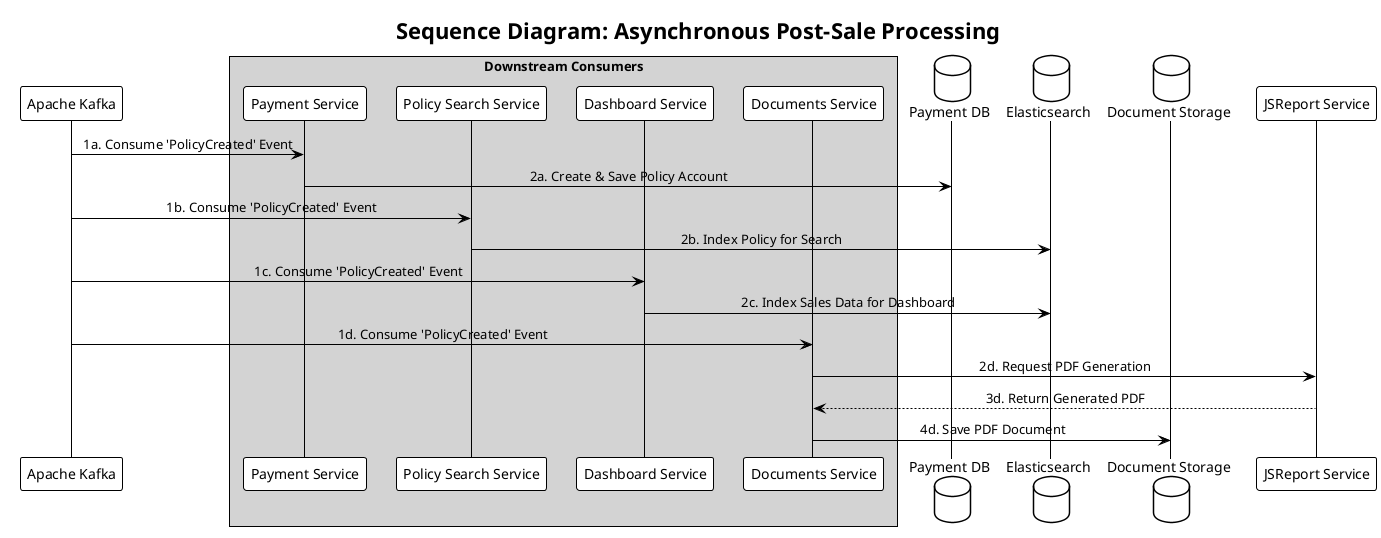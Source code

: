 @startuml
!theme plain
skinparam linetype ortho
skinparam sequenceMessageAlign center

title Sequence Diagram: Asynchronous Post-Sale Processing

participant "Apache Kafka" as kafka

box "Downstream Consumers" #LightGrey
    participant "Payment Service" as payment_service
    participant "Policy Search Service" as search_service
    participant "Dashboard Service" as dashboard_service
    participant "Documents Service" as doc_service
end box

database "Payment DB" as payment_db
database "Elasticsearch" as elastic
database "Document Storage" as doc_storage
participant "JSReport Service" as jsreport

kafka -> payment_service: 1a. Consume 'PolicyCreated' Event
payment_service -> payment_db: 2a. Create & Save Policy Account

kafka -> search_service: 1b. Consume 'PolicyCreated' Event
search_service -> elastic: 2b. Index Policy for Search

kafka -> dashboard_service: 1c. Consume 'PolicyCreated' Event
dashboard_service -> elastic: 2c. Index Sales Data for Dashboard

kafka -> doc_service: 1d. Consume 'PolicyCreated' Event
doc_service -> jsreport: 2d. Request PDF Generation
jsreport --> doc_service: 3d. Return Generated PDF
doc_service -> doc_storage: 4d. Save PDF Document

@enduml